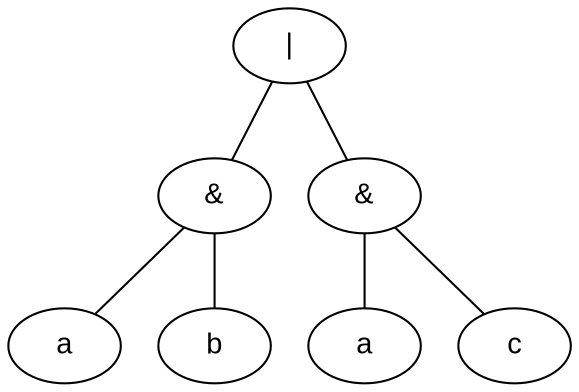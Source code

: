 graph logic {
  node [ fontname = "Arial" ]
  node1 [label = "|"]
  node1 -- node2
  node1 -- node3
  node1 [label = "|"]
  node2 -- node4
  node2 -- node5
  node2 [label = "&"]
  node4 [label = "a"]
  node5 [label = "b"]
  node3 -- node6
  node3 -- node7
  node3 [label = "&"]
  node6 [label = "a"]
  node7 [label = "c"]

}
